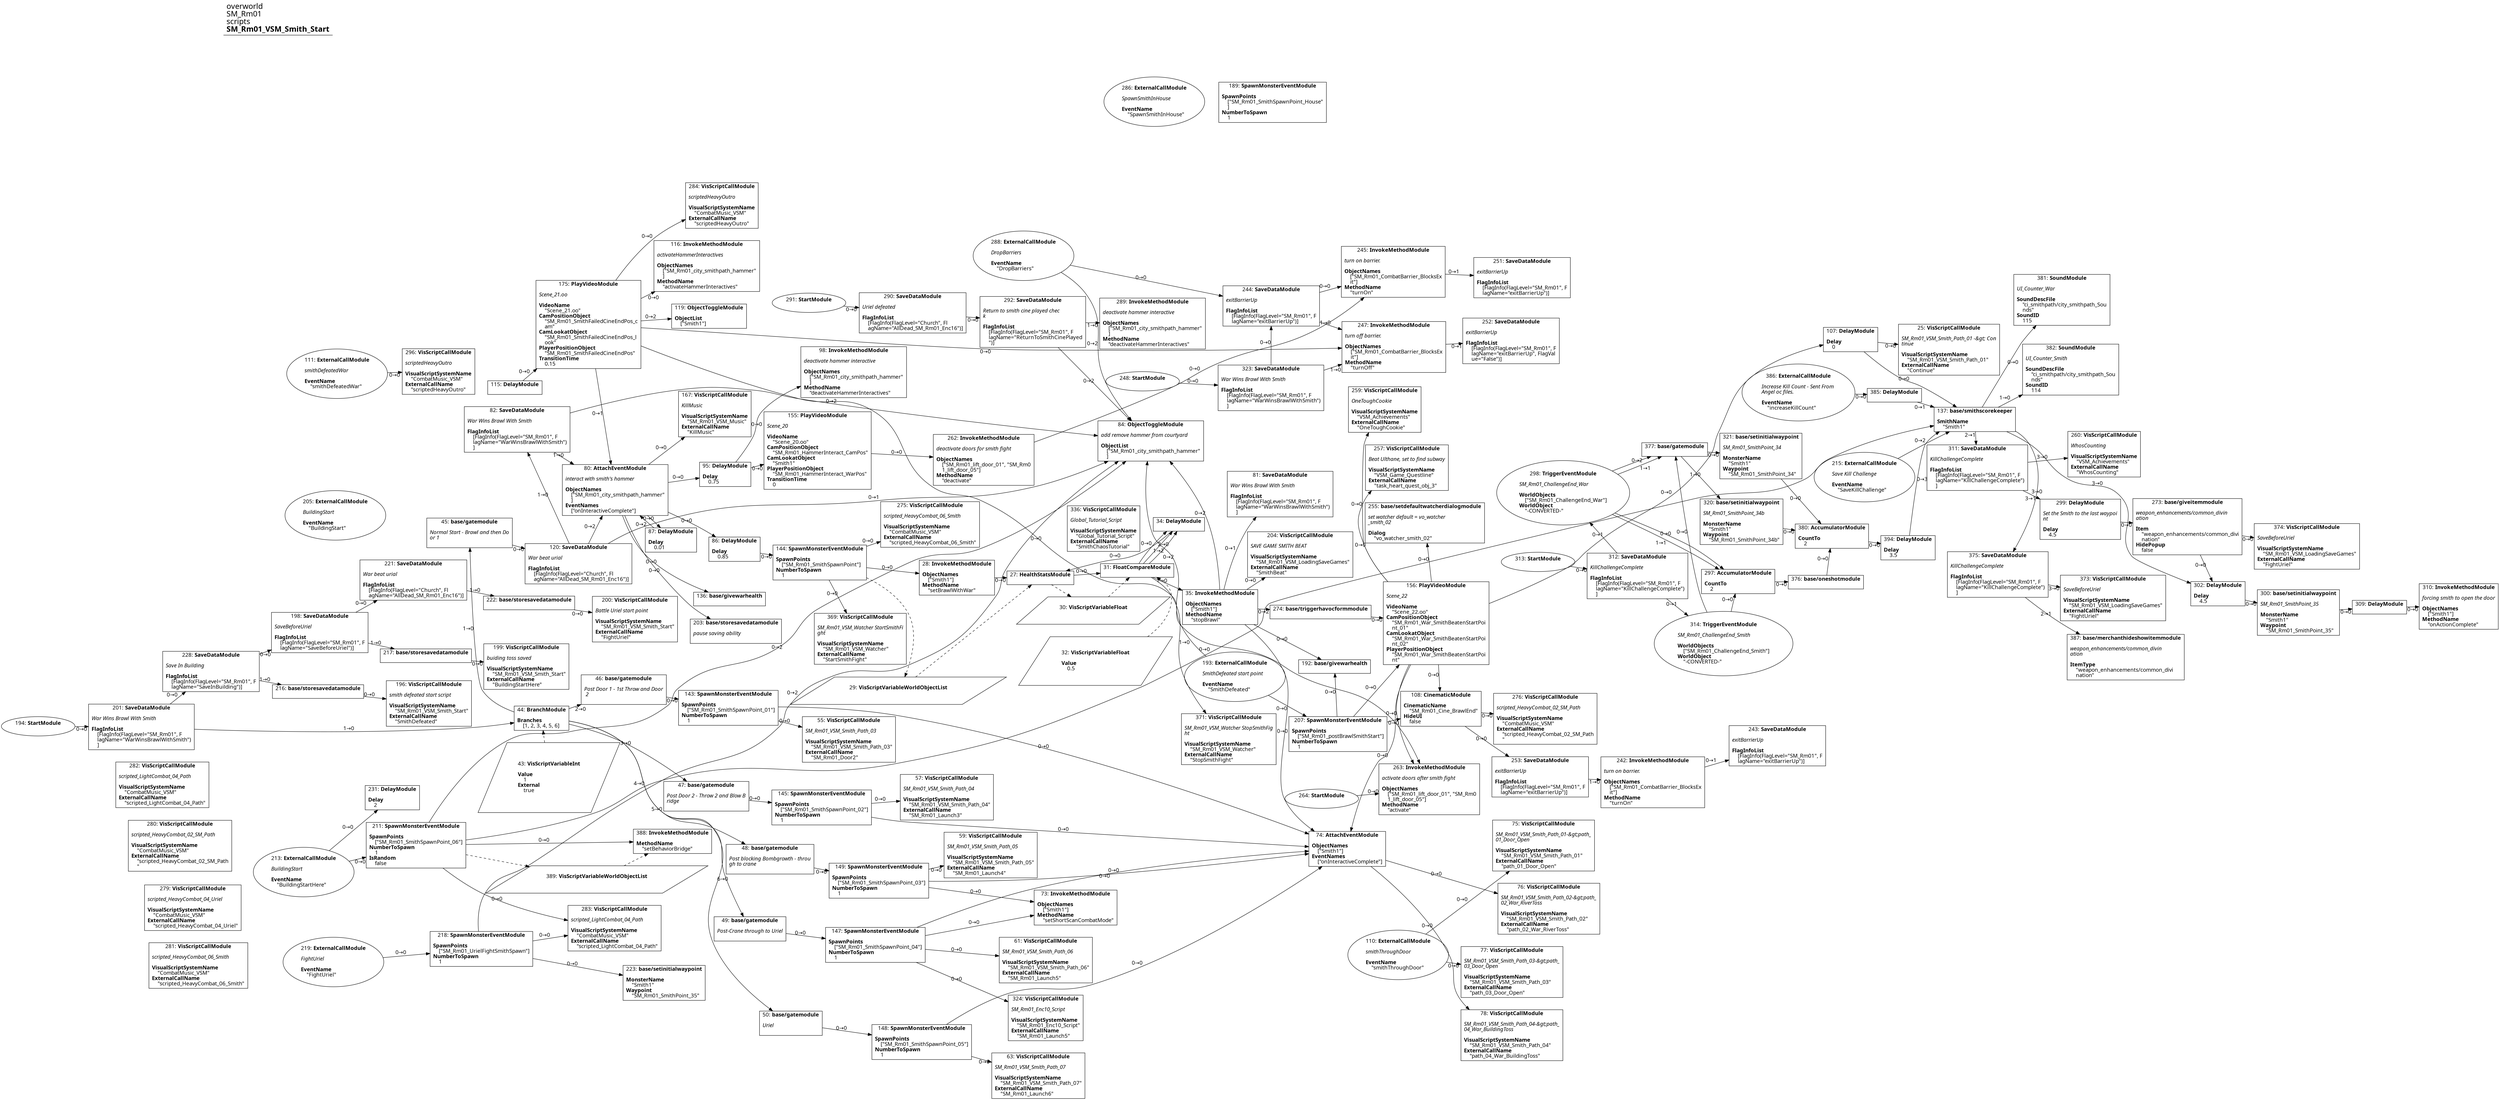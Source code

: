 digraph {
    layout = fdp;
    overlap = prism;
    sep = "+16";
    splines = spline;

    node [ shape = box ];

    graph [ fontname = "Segoe UI" ];
    node [ fontname = "Segoe UI" ];
    edge [ fontname = "Segoe UI" ];

    25 [ label = <25: <b>VisScriptCallModule</b><br/><br/><i>SM_Rm01_VSM_Smith_Path_01 -&amp;gt; Con<br align="left"/>tinue<br align="left"/></i><br align="left"/><b>VisualScriptSystemName</b><br align="left"/>    &quot;SM_Rm01_VSM_Smith_Path_01&quot;<br align="left"/><b>ExternalCallName</b><br align="left"/>    &quot;Continue&quot;<br align="left"/>> ];
    25 [ pos = "5.1920004,1.3290001!" ];

    27 [ label = <27: <b>HealthStatsModule</b><br/><br/>> ];
    27 [ pos = "0.87600005,0.634!" ];
    27 -> 31 [ label = "0→0" ];
    29 -> 27 [ style = dashed ];
    27 -> 30 [ style = dashed ];

    28 [ label = <28: <b>InvokeMethodModule</b><br/><br/><b>ObjectNames</b><br align="left"/>    [&quot;Smith1&quot;]<br align="left"/><b>MethodName</b><br align="left"/>    &quot;setBrawlWithWar&quot;<br align="left"/>> ];
    28 [ pos = "0.38900003,0.64400005!" ];
    28 -> 27 [ label = "0→0" ];

    29 [ label = <29: <b>VisScriptVariableWorldObjectList</b><br/><br/>> ];
    29 [ shape = parallelogram ]
    29 [ pos = "0.384,0.40300003!" ];

    30 [ label = <30: <b>VisScriptVariableFloat</b><br/><br/>> ];
    30 [ shape = parallelogram ]
    30 [ pos = "1.067,0.56!" ];

    31 [ label = <31: <b>FloatCompareModule</b><br/><br/>> ];
    31 [ pos = "1.225,0.634!" ];
    31 -> 34 [ label = "0→0" ];
    31 -> 34 [ label = "1→2" ];
    31 -> 35 [ label = "1→0" ];
    31 -> 34 [ label = "2→0" ];
    31 -> 371 [ label = "1→0" ];
    30 -> 31 [ style = dashed ];
    32 -> 31 [ style = dashed ];

    32 [ label = <32: <b>VisScriptVariableFloat</b><br/><br/><b>Value</b><br align="left"/>    0.5<br align="left"/>> ];
    32 [ shape = parallelogram ]
    32 [ pos = "1.067,0.49!" ];

    34 [ label = <34: <b>DelayModule</b><br/><br/>> ];
    34 [ pos = "1.5400001,0.776!" ];
    34 -> 27 [ label = "0→0" ];

    35 [ label = <35: <b>InvokeMethodModule</b><br/><br/><b>ObjectNames</b><br align="left"/>    [&quot;Smith1&quot;]<br align="left"/><b>MethodName</b><br align="left"/>    &quot;stopBrawl&quot;<br align="left"/>> ];
    35 [ pos = "1.539,0.59800005!" ];
    35 -> 81 [ label = "0→1" ];
    35 -> 84 [ label = "0→2" ];
    35 -> 74 [ label = "0→0" ];
    35 -> 204 [ label = "0→0" ];
    35 -> 192 [ label = "0→0" ];
    35 -> 274 [ label = "0→2" ];

    43 [ label = <43: <b>VisScriptVariableInt</b><br/><br/><b>Value</b><br align="left"/>    1<br align="left"/><b>External</b><br align="left"/>    true<br align="left"/>> ];
    43 [ shape = parallelogram ]
    43 [ pos = "-1.5860001,-0.53900003!" ];

    44 [ label = <44: <b>BranchModule</b><br/><br/><b>Branches</b><br align="left"/>    [1, 2, 3, 4, 5, 6]<br align="left"/>> ];
    44 [ pos = "-1.447,-0.354!" ];
    44 -> 45 [ label = "1→0" ];
    44 -> 46 [ label = "2→0" ];
    44 -> 47 [ label = "3→0" ];
    44 -> 48 [ label = "4→0" ];
    44 -> 49 [ label = "5→0" ];
    44 -> 50 [ label = "6→0" ];
    43 -> 44 [ style = dashed ];

    45 [ label = <45: <b>base/gatemodule</b><br/><br/><i>Normal Start - Brawl and then Do<br align="left"/>or 1<br align="left"/></i><br align="left"/>> ];
    45 [ pos = "-1.3210001,0.532!" ];
    45 -> 120 [ label = "0→0" ];

    46 [ label = <46: <b>base/gatemodule</b><br/><br/><i>Post Door 1 - 1st Throw and Door<br align="left"/> 2<br align="left"/></i><br align="left"/>> ];
    46 [ pos = "-1.2030001,-0.317!" ];
    46 -> 143 [ label = "0→0" ];

    47 [ label = <47: <b>base/gatemodule</b><br/><br/><i>Post Door 2 - Throw 2 and Blow B<br align="left"/>ridge<br align="left"/></i><br align="left"/>> ];
    47 [ pos = "-1.217,-0.595!" ];
    47 -> 145 [ label = "0→0" ];

    48 [ label = <48: <b>base/gatemodule</b><br/><br/><i>Post blocking Bombgrowth - throu<br align="left"/>gh to crane<br align="left"/></i><br align="left"/>> ];
    48 [ pos = "-1.2040001,-0.88100004!" ];
    48 -> 149 [ label = "0→0" ];

    49 [ label = <49: <b>base/gatemodule</b><br/><br/><i>Post-Crane through to Uriel<br align="left"/></i><br align="left"/>> ];
    49 [ pos = "-1.202,-1.153!" ];
    49 -> 147 [ label = "0→0" ];

    50 [ label = <50: <b>base/gatemodule</b><br/><br/><i>Uriel<br align="left"/></i><br align="left"/>> ];
    50 [ pos = "-1.199,-1.4200001!" ];
    50 -> 148 [ label = "0→0" ];

    55 [ label = <55: <b>VisScriptCallModule</b><br/><br/><i>SM_Rm01_VSM_Smith_Path_03<br align="left"/></i><br align="left"/><b>VisualScriptSystemName</b><br align="left"/>    &quot;SM_Rm01_VSM_Smith_Path_03&quot;<br align="left"/><b>ExternalCallName</b><br align="left"/>    &quot;SM_Rm01_Door2&quot;<br align="left"/>> ];
    55 [ pos = "-0.757,-0.289!" ];

    57 [ label = <57: <b>VisScriptCallModule</b><br/><br/><i>SM_Rm01_VSM_Smith_Path_04<br align="left"/></i><br align="left"/><b>VisualScriptSystemName</b><br align="left"/>    &quot;SM_Rm01_VSM_Smith_Path_04&quot;<br align="left"/><b>ExternalCallName</b><br align="left"/>    &quot;SM_Rm01_Launch3&quot;<br align="left"/>> ];
    57 [ pos = "-0.76500005,-0.564!" ];

    59 [ label = <59: <b>VisScriptCallModule</b><br/><br/><i>SM_Rm01_VSM_Smith_Path_05<br align="left"/></i><br align="left"/><b>VisualScriptSystemName</b><br align="left"/>    &quot;SM_Rm01_VSM_Smith_Path_05&quot;<br align="left"/><b>ExternalCallName</b><br align="left"/>    &quot;SM_Rm01_Launch4&quot;<br align="left"/>> ];
    59 [ pos = "-0.69500005,-0.81100005!" ];

    61 [ label = <61: <b>VisScriptCallModule</b><br/><br/><i>SM_Rm01_VSM_Smith_Path_06<br align="left"/></i><br align="left"/><b>VisualScriptSystemName</b><br align="left"/>    &quot;SM_Rm01_VSM_Smith_Path_06&quot;<br align="left"/><b>ExternalCallName</b><br align="left"/>    &quot;SM_Rm01_Launch5&quot;<br align="left"/>> ];
    61 [ pos = "-0.72400004,-1.1700001!" ];

    63 [ label = <63: <b>VisScriptCallModule</b><br/><br/><i>SM_Rm01_VSM_Smith_Path_07<br align="left"/></i><br align="left"/><b>VisualScriptSystemName</b><br align="left"/>    &quot;SM_Rm01_VSM_Smith_Path_07&quot;<br align="left"/><b>ExternalCallName</b><br align="left"/>    &quot;SM_Rm01_Launch6&quot;<br align="left"/>> ];
    63 [ pos = "-0.73800004,-1.462!" ];

    73 [ label = <73: <b>InvokeMethodModule</b><br/><br/><b>ObjectNames</b><br align="left"/>    [&quot;Smith1&quot;]<br align="left"/><b>MethodName</b><br align="left"/>    &quot;setShortScanCombatMode&quot;<br align="left"/>> ];
    73 [ pos = "-0.62700003,-0.93900007!" ];

    74 [ label = <74: <b>AttachEventModule</b><br/><br/><b>ObjectNames</b><br align="left"/>    [&quot;Smith1&quot;]<br align="left"/><b>EventNames</b><br align="left"/>    [&quot;onInteractiveComplete&quot;]<br align="left"/>> ];
    74 [ pos = "2.604,-0.36800003!" ];
    74 -> 76 [ label = "0→0" ];
    74 -> 78 [ label = "0→0" ];

    75 [ label = <75: <b>VisScriptCallModule</b><br/><br/><i>SM_Rm01_VSM_Smith_Path_01-&amp;gt;path_<br align="left"/>01_Door_Open<br align="left"/></i><br align="left"/><b>VisualScriptSystemName</b><br align="left"/>    &quot;SM_Rm01_VSM_Smith_Path_01&quot;<br align="left"/><b>ExternalCallName</b><br align="left"/>    &quot;path_01_Door_Open&quot;<br align="left"/>> ];
    75 [ pos = "2.992,-0.367!" ];

    76 [ label = <76: <b>VisScriptCallModule</b><br/><br/><i>SM_Rm01_VSM_Smith_Path_02-&amp;gt;path_<br align="left"/>02_War_RiverToss<br align="left"/></i><br align="left"/><b>VisualScriptSystemName</b><br align="left"/>    &quot;SM_Rm01_VSM_Smith_Path_02&quot;<br align="left"/><b>ExternalCallName</b><br align="left"/>    &quot;path_02_War_RiverToss&quot;<br align="left"/>> ];
    76 [ pos = "2.9970002,-0.45600003!" ];

    77 [ label = <77: <b>VisScriptCallModule</b><br/><br/><i>SM_Rm01_VSM_Smith_Path_03-&amp;gt;path_<br align="left"/>03_Door_Open<br align="left"/></i><br align="left"/><b>VisualScriptSystemName</b><br align="left"/>    &quot;SM_Rm01_VSM_Smith_Path_03&quot;<br align="left"/><b>ExternalCallName</b><br align="left"/>    &quot;path_03_Door_Open&quot;<br align="left"/>> ];
    77 [ pos = "2.9980001,-0.531!" ];

    78 [ label = <78: <b>VisScriptCallModule</b><br/><br/><i>SM_Rm01_VSM_Smith_Path_04-&amp;gt;path_<br align="left"/>04_War_BuildingToss<br align="left"/></i><br align="left"/><b>VisualScriptSystemName</b><br align="left"/>    &quot;SM_Rm01_VSM_Smith_Path_04&quot;<br align="left"/><b>ExternalCallName</b><br align="left"/>    &quot;path_04_War_BuildingToss&quot;<br align="left"/>> ];
    78 [ pos = "2.9950001,-0.609!" ];

    80 [ label = <80: <b>AttachEventModule</b><br/><br/><i>interact with smith's hammer<br align="left"/></i><br align="left"/><b>ObjectNames</b><br align="left"/>    [&quot;SM_Rm01_city_smithpath_hammer&quot;<br align="left"/>    ]<br align="left"/><b>EventNames</b><br align="left"/>    [&quot;onInteractiveComplete&quot;]<br align="left"/>> ];
    80 [ pos = "-0.595,0.896!" ];
    80 -> 86 [ label = "0→0" ];
    80 -> 87 [ label = "0→0" ];
    80 -> 95 [ label = "0→0" ];
    80 -> 136 [ label = "0→0" ];
    80 -> 167 [ label = "0→0" ];
    80 -> 203 [ label = "0→0" ];

    81 [ label = <81: <b>SaveDataModule</b><br/><br/><i>War Wins Brawl With Smith<br align="left"/></i><br align="left"/><b>FlagInfoList</b><br align="left"/>    [FlagInfo(FlagLevel=&quot;SM_Rm01&quot;, F<br align="left"/>    lagName=&quot;WarWinsBrawlWithSmith&quot;)<br align="left"/>    ]<br align="left"/>> ];
    81 [ pos = "1.9300001,0.87700003!" ];

    82 [ label = <82: <b>SaveDataModule</b><br/><br/><i>War Wins Brawl With Smith<br align="left"/></i><br align="left"/><b>FlagInfoList</b><br align="left"/>    [FlagInfo(FlagLevel=&quot;SM_Rm01&quot;, F<br align="left"/>    lagName=&quot;WarWinsBrawlWithSmith&quot;)<br align="left"/>    ]<br align="left"/>> ];
    82 [ pos = "-0.84400004,1.0400001!" ];
    82 -> 80 [ label = "1→0" ];
    82 -> 84 [ label = "0→2" ];

    84 [ label = <84: <b>ObjectToggleModule</b><br/><br/><i>add remove hammer from courtyard<br align="left"/></i><br align="left"/><b>ObjectList</b><br align="left"/>    [&quot;SM_Rm01_city_smithpath_hammer&quot;<br align="left"/>    ]<br align="left"/>> ];
    84 [ pos = "1.71,1.0860001!" ];

    86 [ label = <86: <b>DelayModule</b><br/><br/><b>Delay</b><br align="left"/>    0.85<br align="left"/>> ];
    86 [ pos = "-0.32700002,0.72400004!" ];
    86 -> 144 [ label = "0→0" ];

    87 [ label = <87: <b>DelayModule</b><br/><br/><b>Delay</b><br align="left"/>    0.01<br align="left"/>> ];
    87 [ pos = "-0.53400004,0.74!" ];
    87 -> 80 [ label = "0→2" ];

    95 [ label = <95: <b>DelayModule</b><br/><br/><b>Delay</b><br align="left"/>    0.75<br align="left"/>> ];
    95 [ pos = "-0.32500002,0.896!" ];
    95 -> 98 [ label = "0→0" ];
    95 -> 155 [ label = "0→0" ];

    98 [ label = <98: <b>InvokeMethodModule</b><br/><br/><i>deactivate hammer interactive<br align="left"/></i><br align="left"/><b>ObjectNames</b><br align="left"/>    [&quot;SM_Rm01_city_smithpath_hammer&quot;<br align="left"/>    ]<br align="left"/><b>MethodName</b><br align="left"/>    &quot;deactivateHammerInteractives&quot;<br align="left"/>> ];
    98 [ pos = "-0.093,1.07!" ];

    107 [ label = <107: <b>DelayModule</b><br/><br/><b>Delay</b><br align="left"/>    0<br align="left"/>> ];
    107 [ pos = "5.026,1.3290001!" ];
    107 -> 25 [ label = "0→0" ];
    107 -> 137 [ label = "0→0" ];

    108 [ label = <108: <b>CinematicModule</b><br/><br/><b>CinematicName</b><br align="left"/>    &quot;SM_Rm01_Cine_BrawlEnd&quot;<br align="left"/><b>HideUI</b><br align="left"/>    false<br align="left"/>> ];
    108 [ pos = "2.607,0.23700002!" ];
    108 -> 253 [ label = "0→0" ];
    108 -> 276 [ label = "0→0" ];

    110 [ label = <110: <b>ExternalCallModule</b><br/><br/><i>smithThroughDoor<br align="left"/></i><br align="left"/><b>EventName</b><br align="left"/>    &quot;smithThroughDoor&quot;<br align="left"/>> ];
    110 [ shape = oval ]
    110 [ pos = "2.601,-0.59900004!" ];
    110 -> 75 [ label = "0→0" ];
    110 -> 77 [ label = "0→0" ];

    111 [ label = <111: <b>ExternalCallModule</b><br/><br/><i>smithDefeatedWar<br align="left"/></i><br align="left"/><b>EventName</b><br align="left"/>    &quot;smithDefeatedWar&quot;<br align="left"/>> ];
    111 [ shape = oval ]
    111 [ pos = "-1.429,1.2880001!" ];
    111 -> 296 [ label = "0→0" ];

    115 [ label = <115: <b>DelayModule</b><br/><br/>> ];
    115 [ pos = "-1.0960001,1.674!" ];
    115 -> 175 [ label = "0→0" ];

    116 [ label = <116: <b>InvokeMethodModule</b><br/><br/><i>activateHammerInteractives<br align="left"/></i><br align="left"/><b>ObjectNames</b><br align="left"/>    [&quot;SM_Rm01_city_smithpath_hammer&quot;<br align="left"/>    ]<br align="left"/><b>MethodName</b><br align="left"/>    &quot;activateHammerInteractives&quot;<br align="left"/>> ];
    116 [ pos = "-0.48600003,1.8620001!" ];

    119 [ label = <119: <b>ObjectToggleModule</b><br/><br/><b>ObjectList</b><br align="left"/>    [&quot;Smith1&quot;]<br align="left"/>> ];
    119 [ pos = "-0.48800004,1.7220001!" ];

    120 [ label = <120: <b>SaveDataModule</b><br/><br/><i>War beat urial<br align="left"/></i><br align="left"/><b>FlagInfoList</b><br align="left"/>    [FlagInfo(FlagLevel=&quot;Church&quot;, Fl<br align="left"/>    agName=&quot;AllDead_SM_Rm01_Enc16&quot;)]<br align="left"/>> ];
    120 [ pos = "-1.082,0.532!" ];
    120 -> 82 [ label = "1→0" ];
    120 -> 80 [ label = "0→2" ];
    120 -> 84 [ label = "0→1" ];

    136 [ label = <136: <b>base/givewarhealth</b><br/><br/>> ];
    136 [ pos = "-0.32700002,0.54800004!" ];

    137 [ label = <137: <b>base/smithscorekeeper</b><br/><br/><b>SmithName</b><br align="left"/>    &quot;Smith1&quot;<br align="left"/>> ];
    137 [ pos = "5.374,1.1240001!" ];
    137 -> 375 [ label = "3→1" ];
    137 -> 302 [ label = "3→0" ];
    137 -> 311 [ label = "2→1" ];
    137 -> 381 [ label = "0→0" ];
    137 -> 382 [ label = "1→0" ];

    143 [ label = <143: <b>SpawnMonsterEventModule</b><br/><br/><b>SpawnPoints</b><br align="left"/>    [&quot;SM_Rm01_SmithSpawnPoint_01&quot;]<br align="left"/><b>NumberToSpawn</b><br align="left"/>    1<br align="left"/>> ];
    143 [ pos = "-1.0430001,-0.316!" ];
    143 -> 55 [ label = "0→0" ];
    143 -> 74 [ label = "0→0" ];

    144 [ label = <144: <b>SpawnMonsterEventModule</b><br/><br/><b>SpawnPoints</b><br align="left"/>    [&quot;SM_Rm01_SmithSpawnPoint&quot;]<br align="left"/><b>NumberToSpawn</b><br align="left"/>    1<br align="left"/>> ];
    144 [ pos = "-0.109000005,0.64400005!" ];
    144 -> 275 [ label = "0→0" ];
    144 -> 28 [ label = "0→0" ];
    144 -> 369 [ label = "0→0" ];
    144 -> 29 [ style = dashed ];

    145 [ label = <145: <b>SpawnMonsterEventModule</b><br/><br/><b>SpawnPoints</b><br align="left"/>    [&quot;SM_Rm01_SmithSpawnPoint_02&quot;]<br align="left"/><b>NumberToSpawn</b><br align="left"/>    1<br align="left"/>> ];
    145 [ pos = "-1.0380001,-0.60200006!" ];
    145 -> 57 [ label = "0→0" ];
    145 -> 74 [ label = "0→0" ];

    147 [ label = <147: <b>SpawnMonsterEventModule</b><br/><br/><b>SpawnPoints</b><br align="left"/>    [&quot;SM_Rm01_SmithSpawnPoint_04&quot;]<br align="left"/><b>NumberToSpawn</b><br align="left"/>    1<br align="left"/>> ];
    147 [ pos = "-1.0370001,-1.153!" ];
    147 -> 73 [ label = "0→0" ];
    147 -> 61 [ label = "0→0" ];
    147 -> 74 [ label = "0→0" ];
    147 -> 324 [ label = "0→0" ];

    148 [ label = <148: <b>SpawnMonsterEventModule</b><br/><br/><b>SpawnPoints</b><br align="left"/>    [&quot;SM_Rm01_SmithSpawnPoint_05&quot;]<br align="left"/><b>NumberToSpawn</b><br align="left"/>    1<br align="left"/>> ];
    148 [ pos = "-1.0370001,-1.4200001!" ];
    148 -> 74 [ label = "0→0" ];
    148 -> 63 [ label = "0→0" ];

    149 [ label = <149: <b>SpawnMonsterEventModule</b><br/><br/><b>SpawnPoints</b><br align="left"/>    [&quot;SM_Rm01_SmithSpawnPoint_03&quot;]<br align="left"/><b>NumberToSpawn</b><br align="left"/>    1<br align="left"/>> ];
    149 [ pos = "-1.0380001,-0.882!" ];
    149 -> 59 [ label = "0→0" ];
    149 -> 73 [ label = "0→0" ];
    149 -> 74 [ label = "0→0" ];

    155 [ label = <155: <b>PlayVideoModule</b><br/><br/><i>Scene_20<br align="left"/></i><br align="left"/><b>VideoName</b><br align="left"/>    &quot;Scene_20.oo&quot;<br align="left"/><b>CamPositionObject</b><br align="left"/>    &quot;SM_Rm01_HammerInteract_CamPos&quot;<br align="left"/><b>CamLookatObject</b><br align="left"/>    &quot;Smith1&quot;<br align="left"/><b>PlayerPositionObject</b><br align="left"/>    &quot;SM_Rm01_HammerInteract_WarPos&quot;<br align="left"/><b>TransitionTime</b><br align="left"/>    0<br align="left"/>> ];
    155 [ pos = "-0.14500001,0.896!" ];
    155 -> 262 [ label = "0→0" ];

    156 [ label = <156: <b>PlayVideoModule</b><br/><br/><i>Scene_22<br align="left"/></i><br align="left"/><b>VideoName</b><br align="left"/>    &quot;Scene_22.oo&quot;<br align="left"/><b>CamPositionObject</b><br align="left"/>    &quot;SM_Rm01_War_SmithBeatenStartPoi<br align="left"/>    nt_01&quot;<br align="left"/><b>CamLookatObject</b><br align="left"/>    &quot;SM_Rm01_War_SmithBeatenStartPoi<br align="left"/>    nt_02&quot;<br align="left"/><b>PlayerPositionObject</b><br align="left"/>    &quot;SM_Rm01_War_SmithBeatenStartPoi<br align="left"/>    nt&quot;<br align="left"/>> ];
    156 [ pos = "2.345,0.56600004!" ];
    156 -> 107 [ label = "0→0" ];
    156 -> 74 [ label = "0→0" ];
    156 -> 108 [ label = "0→0" ];
    156 -> 255 [ label = "0→0" ];
    156 -> 257 [ label = "0→0" ];
    156 -> 259 [ label = "0→0" ];
    156 -> 263 [ label = "0→0" ];

    167 [ label = <167: <b>VisScriptCallModule</b><br/><br/><i>KillMusic<br align="left"/></i><br align="left"/><b>VisualScriptSystemName</b><br align="left"/>    &quot;SM_Rm01_VSM_Music&quot;<br align="left"/><b>ExternalCallName</b><br align="left"/>    &quot;KillMusic&quot;<br align="left"/>> ];
    167 [ pos = "-0.34,0.9710001!" ];

    175 [ label = <175: <b>PlayVideoModule</b><br/><br/><i>Scene_21.oo<br align="left"/></i><br align="left"/><b>VideoName</b><br align="left"/>    &quot;Scene_21.oo&quot;<br align="left"/><b>CamPositionObject</b><br align="left"/>    &quot;SM_Rm01_SmithFailedCineEndPos_c<br align="left"/>    am&quot;<br align="left"/><b>CamLookatObject</b><br align="left"/>    &quot;SM_Rm01_SmithFailedCineEndPos_l<br align="left"/>    ook&quot;<br align="left"/><b>PlayerPositionObject</b><br align="left"/>    &quot;SM_Rm01_SmithFailedCineEndPos&quot;<br align="left"/><b>TransitionTime</b><br align="left"/>    0.15<br align="left"/>> ];
    175 [ pos = "-0.74300003,1.6760001!" ];
    175 -> 119 [ label = "0→2" ];
    175 -> 116 [ label = "0→0" ];
    175 -> 247 [ label = "0→0" ];
    175 -> 263 [ label = "0→0" ];
    175 -> 284 [ label = "0→0" ];
    175 -> 80 [ label = "0→1" ];

    189 [ label = <189: <b>SpawnMonsterEventModule</b><br/><br/><b>SpawnPoints</b><br align="left"/>    [&quot;SM_Rm01_SmithSpawnPoint_House&quot;<br align="left"/>    ]<br align="left"/><b>NumberToSpawn</b><br align="left"/>    1<br align="left"/>> ];
    189 [ pos = "1.8610001,3.887!" ];

    192 [ label = <192: <b>base/givewarhealth</b><br/><br/>> ];
    192 [ pos = "2.0470002,0.45200002!" ];

    193 [ label = <193: <b>ExternalCallModule</b><br/><br/><i>SmithDefeated start point<br align="left"/></i><br align="left"/><b>EventName</b><br align="left"/>    &quot;SmithDefeated&quot;<br align="left"/>> ];
    193 [ shape = oval ]
    193 [ pos = "1.432,0.41300002!" ];
    193 -> 207 [ label = "0→0" ];
    193 -> 84 [ label = "0→2" ];

    194 [ label = <194: <b>StartModule</b><br/><br/>> ];
    194 [ shape = oval ]
    194 [ pos = "-2.858,-0.33100003!" ];
    194 -> 201 [ label = "0→0" ];

    196 [ label = <196: <b>VisScriptCallModule</b><br/><br/><i>smith defeated start script<br align="left"/></i><br align="left"/><b>VisualScriptSystemName</b><br align="left"/>    &quot;SM_Rm01_VSM_Smith_Start&quot;<br align="left"/><b>ExternalCallName</b><br align="left"/>    &quot;SmithDefeated&quot;<br align="left"/>> ];
    196 [ pos = "-1.9050001,-0.223!" ];

    198 [ label = <198: <b>SaveDataModule</b><br/><br/><i>SaveBeforeUriel<br align="left"/></i><br align="left"/><b>FlagInfoList</b><br align="left"/>    [FlagInfo(FlagLevel=&quot;SM_Rm01&quot;, F<br align="left"/>    lagName=&quot;SaveBeforeUriel&quot;)]<br align="left"/>> ];
    198 [ pos = "-2.1130002,-0.076000005!" ];
    198 -> 217 [ label = "1→0" ];
    198 -> 221 [ label = "0→0" ];

    199 [ label = <199: <b>VisScriptCallModule</b><br/><br/><i>buiding toss saved<br align="left"/></i><br align="left"/><b>VisualScriptSystemName</b><br align="left"/>    &quot;SM_Rm01_VSM_Smith_Start&quot;<br align="left"/><b>ExternalCallName</b><br align="left"/>    &quot;BuildingStartHere&quot;<br align="left"/>> ];
    199 [ pos = "-1.6750001,-0.09900001!" ];

    200 [ label = <200: <b>VisScriptCallModule</b><br/><br/><i>Battle Uriel start point<br align="left"/></i><br align="left"/><b>VisualScriptSystemName</b><br align="left"/>    &quot;SM_Rm01_VSM_Smith_Start&quot;<br align="left"/><b>ExternalCallName</b><br align="left"/>    &quot;FightUriel&quot;<br align="left"/>> ];
    200 [ pos = "-1.4670001,0.037!" ];

    201 [ label = <201: <b>SaveDataModule</b><br/><br/><i>War Wins Brawl With Smith<br align="left"/></i><br align="left"/><b>FlagInfoList</b><br align="left"/>    [FlagInfo(FlagLevel=&quot;SM_Rm01&quot;, F<br align="left"/>    lagName=&quot;WarWinsBrawlWithSmith&quot;)<br align="left"/>    ]<br align="left"/>> ];
    201 [ pos = "-2.6490002,-0.33100003!" ];
    201 -> 44 [ label = "1→0" ];
    201 -> 228 [ label = "0→0" ];

    203 [ label = <203: <b>base/storesavedatamodule</b><br/><br/><i>pause saving ability<br align="left"/></i><br align="left"/>> ];
    203 [ pos = "-0.32700002,0.448!" ];

    204 [ label = <204: <b>VisScriptCallModule</b><br/><br/><i>SAVE GAME SMITH BEAT<br align="left"/></i><br align="left"/><b>VisualScriptSystemName</b><br align="left"/>    &quot;SM_Rm01_VSM_LoadingSaveGames&quot;<br align="left"/><b>ExternalCallName</b><br align="left"/>    &quot;SmithBeat&quot;<br align="left"/>> ];
    204 [ pos = "1.9310001,0.70600003!" ];

    205 [ label = <205: <b>ExternalCallModule</b><br/><br/><i>BuildingStart<br align="left"/></i><br align="left"/><b>EventName</b><br align="left"/>    &quot;BuildingStart&quot;<br align="left"/>> ];
    205 [ shape = oval ]
    205 [ pos = "-2.213,0.39600003!" ];

    207 [ label = <207: <b>SpawnMonsterEventModule</b><br/><br/><b>SpawnPoints</b><br align="left"/>    [&quot;SM_Rm01_postBrawlSmithStart&quot;]<br align="left"/><b>NumberToSpawn</b><br align="left"/>    1<br align="left"/>> ];
    207 [ pos = "1.7550001,0.268!" ];
    207 -> 192 [ label = "0→0" ];
    207 -> 108 [ label = "0→0" ];
    207 -> 156 [ label = "0→0" ];

    211 [ label = <211: <b>SpawnMonsterEventModule</b><br/><br/><b>SpawnPoints</b><br align="left"/>    [&quot;SM_Rm01_SmithSpawnPoint_06&quot;]<br align="left"/><b>NumberToSpawn</b><br align="left"/>    1<br align="left"/><b>IsRandom</b><br align="left"/>    false<br align="left"/>> ];
    211 [ pos = "-2.19,-0.84900004!" ];
    211 -> 84 [ label = "0→2" ];
    211 -> 137 [ label = "0→0" ];
    211 -> 283 [ label = "0→0" ];
    211 -> 388 [ label = "0→0" ];
    211 -> 389 [ style = dashed ];

    213 [ label = <213: <b>ExternalCallModule</b><br/><br/><i>BuildingStart<br align="left"/></i><br align="left"/><b>EventName</b><br align="left"/>    &quot;BuildingStartHere&quot;<br align="left"/>> ];
    213 [ shape = oval ]
    213 [ pos = "-2.456,-0.84900004!" ];
    213 -> 211 [ label = "0→0" ];
    213 -> 231 [ label = "0→0" ];

    215 [ label = <215: <b>ExternalCallModule</b><br/><br/><i>Save Kill Challenge<br align="left"/></i><br align="left"/><b>EventName</b><br align="left"/>    &quot;SaveKillChallenge&quot;<br align="left"/>> ];
    215 [ shape = oval ]
    215 [ pos = "4.9740005,0.94500005!" ];
    215 -> 137 [ label = "0→2" ];

    216 [ label = <216: <b>base/storesavedatamodule</b><br/><br/>> ];
    216 [ pos = "-2.115,-0.223!" ];
    216 -> 196 [ label = "0→0" ];

    217 [ label = <217: <b>base/storesavedatamodule</b><br/><br/>> ];
    217 [ pos = "-1.8800001,-0.09900001!" ];
    217 -> 199 [ label = "0→0" ];

    218 [ label = <218: <b>SpawnMonsterEventModule</b><br/><br/><b>SpawnPoints</b><br align="left"/>    [&quot;SM_Rm01_UrielFightSmithSpawn&quot;]<br align="left"/><b>NumberToSpawn</b><br align="left"/>    1<br align="left"/>> ];
    218 [ pos = "-2.197,-1.1240001!" ];
    218 -> 223 [ label = "0→0" ];
    218 -> 84 [ label = "0→2" ];
    218 -> 283 [ label = "0→0" ];

    219 [ label = <219: <b>ExternalCallModule</b><br/><br/><i>FightUriel<br align="left"/></i><br align="left"/><b>EventName</b><br align="left"/>    &quot;FightUriel&quot;<br align="left"/>> ];
    219 [ shape = oval ]
    219 [ pos = "-2.4580002,-1.1240001!" ];
    219 -> 218 [ label = "0→0" ];

    221 [ label = <221: <b>SaveDataModule</b><br/><br/><i>War beat urial<br align="left"/></i><br align="left"/><b>FlagInfoList</b><br align="left"/>    [FlagInfo(FlagLevel=&quot;Church&quot;, Fl<br align="left"/>    agName=&quot;AllDead_SM_Rm01_Enc16&quot;)]<br align="left"/>> ];
    221 [ pos = "-1.8780001,0.060000002!" ];
    221 -> 222 [ label = "1→0" ];

    222 [ label = <222: <b>base/storesavedatamodule</b><br/><br/>> ];
    222 [ pos = "-1.6700001,0.037!" ];
    222 -> 200 [ label = "0→0" ];

    223 [ label = <223: <b>base/setinitialwaypoint</b><br/><br/><b>MonsterName</b><br align="left"/>    &quot;Smith1&quot;<br align="left"/><b>Waypoint</b><br align="left"/>    &quot;SM_Rm01_SmithPoint_35&quot;<br align="left"/>> ];
    223 [ pos = "-1.82,-1.1240001!" ];

    228 [ label = <228: <b>SaveDataModule</b><br/><br/><i>Save In Building<br align="left"/></i><br align="left"/><b>FlagInfoList</b><br align="left"/>    [FlagInfo(FlagLevel=&quot;SM_Rm01&quot;, F<br align="left"/>    lagName=&quot;SaveInBuilding&quot;)]<br align="left"/>> ];
    228 [ pos = "-2.378,-0.2!" ];
    228 -> 216 [ label = "1→0" ];
    228 -> 198 [ label = "0→0" ];

    231 [ label = <231: <b>DelayModule</b><br/><br/><b>Delay</b><br align="left"/>    2<br align="left"/>> ];
    231 [ pos = "-2.1820002,-0.63100004!" ];

    242 [ label = <242: <b>InvokeMethodModule</b><br/><br/><i>turn on barrier.<br align="left"/></i><br align="left"/><b>ObjectNames</b><br align="left"/>    [&quot;SM_Rm01_CombatBarrier_BlocksEx<br align="left"/>    it&quot;]<br align="left"/><b>MethodName</b><br align="left"/>    &quot;turnOn&quot;<br align="left"/>> ];
    242 [ pos = "3.0970001,0.115!" ];
    242 -> 243 [ label = "0→1" ];

    243 [ label = <243: <b>SaveDataModule</b><br/><br/><i>exitBarrierUp<br align="left"/></i><br align="left"/><b>FlagInfoList</b><br align="left"/>    [FlagInfo(FlagLevel=&quot;SM_Rm01&quot;, F<br align="left"/>    lagName=&quot;exitBarrierUp&quot;)]<br align="left"/>> ];
    243 [ pos = "3.3070002,0.13800001!" ];

    244 [ label = <244: <b>SaveDataModule</b><br/><br/><i>exitBarrierUp<br align="left"/></i><br align="left"/><b>FlagInfoList</b><br align="left"/>    [FlagInfo(FlagLevel=&quot;SM_Rm01&quot;, F<br align="left"/>    lagName=&quot;exitBarrierUp&quot;)]<br align="left"/>> ];
    244 [ pos = "2.092,1.5600001!" ];
    244 -> 245 [ label = "0→0" ];
    244 -> 247 [ label = "1→0" ];

    245 [ label = <245: <b>InvokeMethodModule</b><br/><br/><i>turn on barrier.<br align="left"/></i><br align="left"/><b>ObjectNames</b><br align="left"/>    [&quot;SM_Rm01_CombatBarrier_BlocksEx<br align="left"/>    it&quot;]<br align="left"/><b>MethodName</b><br align="left"/>    &quot;turnOn&quot;<br align="left"/>> ];
    245 [ pos = "2.4610002,1.5600001!" ];
    245 -> 251 [ label = "0→1" ];

    247 [ label = <247: <b>InvokeMethodModule</b><br/><br/><i>turn off barrier.<br align="left"/></i><br align="left"/><b>ObjectNames</b><br align="left"/>    [&quot;SM_Rm01_CombatBarrier_BlocksEx<br align="left"/>    it&quot;]<br align="left"/><b>MethodName</b><br align="left"/>    &quot;turnOff&quot;<br align="left"/>> ];
    247 [ pos = "2.4610002,1.409!" ];
    247 -> 252 [ label = "0→1" ];

    248 [ label = <248: <b>StartModule</b><br/><br/>> ];
    248 [ shape = oval ]
    248 [ pos = "1.641,1.2830001!" ];
    248 -> 323 [ label = "0→0" ];

    251 [ label = <251: <b>SaveDataModule</b><br/><br/><i>exitBarrierUp<br align="left"/></i><br align="left"/><b>FlagInfoList</b><br align="left"/>    [FlagInfo(FlagLevel=&quot;SM_Rm01&quot;, F<br align="left"/>    lagName=&quot;exitBarrierUp&quot;)]<br align="left"/>> ];
    251 [ pos = "2.6660001,1.5830001!" ];

    252 [ label = <252: <b>SaveDataModule</b><br/><br/><i>exitBarrierUp<br align="left"/></i><br align="left"/><b>FlagInfoList</b><br align="left"/>    [FlagInfo(FlagLevel=&quot;SM_Rm01&quot;, F<br align="left"/>    lagName=&quot;exitBarrierUp&quot;, FlagVal<br align="left"/>    ue=&quot;False&quot;)]<br align="left"/>> ];
    252 [ pos = "2.6660001,1.432!" ];

    253 [ label = <253: <b>SaveDataModule</b><br/><br/><i>exitBarrierUp<br align="left"/></i><br align="left"/><b>FlagInfoList</b><br align="left"/>    [FlagInfo(FlagLevel=&quot;SM_Rm01&quot;, F<br align="left"/>    lagName=&quot;exitBarrierUp&quot;)]<br align="left"/>> ];
    253 [ pos = "2.878,0.13800001!" ];
    253 -> 242 [ label = "1→0" ];

    255 [ label = <255: <b>base/setdefaultwatcherdialogmodule</b><br/><br/><i>set watcher default = vo_watcher<br align="left"/>_smith_02<br align="left"/></i><br align="left"/><b>Dialog</b><br align="left"/>    &quot;vo_watcher_smith_02&quot;<br align="left"/>> ];
    255 [ pos = "2.673,0.81200004!" ];

    257 [ label = <257: <b>VisScriptCallModule</b><br/><br/><i>Beat Ulthane, set to find subway<br align="left"/></i><br align="left"/><b>VisualScriptSystemName</b><br align="left"/>    &quot;VSM_Game_Questline&quot;<br align="left"/><b>ExternalCallName</b><br align="left"/>    &quot;task_heart_quest_obj_3&quot;<br align="left"/>> ];
    257 [ pos = "2.673,0.89800006!" ];

    259 [ label = <259: <b>VisScriptCallModule</b><br/><br/><i>OneToughCookie<br align="left"/></i><br align="left"/><b>VisualScriptSystemName</b><br align="left"/>    &quot;VSM_Achievements&quot;<br align="left"/><b>ExternalCallName</b><br align="left"/>    &quot;OneToughCookie&quot;<br align="left"/>> ];
    259 [ pos = "2.6710002,0.99200004!" ];

    260 [ label = <260: <b>VisScriptCallModule</b><br/><br/><i>WhosCounting<br align="left"/></i><br align="left"/><b>VisualScriptSystemName</b><br align="left"/>    &quot;VSM_Achievements&quot;<br align="left"/><b>ExternalCallName</b><br align="left"/>    &quot;WhosCounting&quot;<br align="left"/>> ];
    260 [ pos = "5.966,1.149!" ];

    262 [ label = <262: <b>InvokeMethodModule</b><br/><br/><i>deactivate doors for smith fight<br align="left"/></i><br align="left"/><b>ObjectNames</b><br align="left"/>    [&quot;SM_Rm01_lift_door_01&quot;, &quot;SM_Rm0<br align="left"/>    1_lift_door_05&quot;]<br align="left"/><b>MethodName</b><br align="left"/>    &quot;deactivate&quot;<br align="left"/>> ];
    262 [ pos = "0.015000001,0.896!" ];
    262 -> 245 [ label = "0→0" ];

    263 [ label = <263: <b>InvokeMethodModule</b><br/><br/><i>activate doors after smith fight<br align="left"/></i><br align="left"/><b>ObjectNames</b><br align="left"/>    [&quot;SM_Rm01_lift_door_01&quot;, &quot;SM_Rm0<br align="left"/>    1_lift_door_05&quot;]<br align="left"/><b>MethodName</b><br align="left"/>    &quot;activate&quot;<br align="left"/>> ];
    263 [ pos = "2.6060002,0.11000001!" ];

    264 [ label = <264: <b>StartModule</b><br/><br/>> ];
    264 [ shape = oval ]
    264 [ pos = "2.3600001,0.11000001!" ];
    264 -> 263 [ label = "0→0" ];

    273 [ label = <273: <b>base/giveitemmodule</b><br/><br/><i>weapon_enhancements/common_divin<br align="left"/>ation<br align="left"/></i><br align="left"/><b>Item</b><br align="left"/>    &quot;weapon_enhancements/common_divi<br align="left"/>    nation&quot;<br align="left"/><b>HidePopup</b><br align="left"/>    false<br align="left"/>> ];
    273 [ pos = "6.123,1.0550001!" ];
    273 -> 302 [ label = "0→0" ];
    273 -> 374 [ label = "0→0" ];

    274 [ label = <274: <b>base/triggerhavocformmodule</b><br/><br/>> ];
    274 [ pos = "1.9290001,0.63100004!" ];
    274 -> 156 [ label = "0→0" ];

    275 [ label = <275: <b>VisScriptCallModule</b><br/><br/><i>scripted_HeavyCombat_06_Smith<br align="left"/></i><br align="left"/><b>VisualScriptSystemName</b><br align="left"/>    &quot;CombatMusic_VSM&quot;<br align="left"/><b>ExternalCallName</b><br align="left"/>    &quot;scripted_HeavyCombat_06_Smith&quot;<br align="left"/>> ];
    275 [ pos = "0.298,0.71300006!" ];

    276 [ label = <276: <b>VisScriptCallModule</b><br/><br/><i>scripted_HeavyCombat_02_SM_Path<br align="left"/></i><br align="left"/><b>VisualScriptSystemName</b><br align="left"/>    &quot;CombatMusic_VSM&quot;<br align="left"/><b>ExternalCallName</b><br align="left"/>    &quot;scripted_HeavyCombat_02_SM_Path<br align="left"/>    &quot;<br align="left"/>> ];
    276 [ pos = "2.877,0.23700002!" ];

    279 [ label = <279: <b>VisScriptCallModule</b><br/><br/><i>scripted_HeavyCombat_04_Uriel<br align="left"/></i><br align="left"/><b>VisualScriptSystemName</b><br align="left"/>    &quot;CombatMusic_VSM&quot;<br align="left"/><b>ExternalCallName</b><br align="left"/>    &quot;scripted_HeavyCombat_04_Uriel&quot;<br align="left"/>> ];
    279 [ pos = "-2.7350001,-0.915!" ];

    280 [ label = <280: <b>VisScriptCallModule</b><br/><br/><i>scripted_HeavyCombat_02_SM_Path<br align="left"/></i><br align="left"/><b>VisualScriptSystemName</b><br align="left"/>    &quot;CombatMusic_VSM&quot;<br align="left"/><b>ExternalCallName</b><br align="left"/>    &quot;scripted_HeavyCombat_02_SM_Path<br align="left"/>    &quot;<br align="left"/>> ];
    280 [ pos = "-2.736,-0.83500004!" ];

    281 [ label = <281: <b>VisScriptCallModule</b><br/><br/><i>scripted_HeavyCombat_06_Smith<br align="left"/></i><br align="left"/><b>VisualScriptSystemName</b><br align="left"/>    &quot;CombatMusic_VSM&quot;<br align="left"/><b>ExternalCallName</b><br align="left"/>    &quot;scripted_HeavyCombat_06_Smith&quot;<br align="left"/>> ];
    281 [ pos = "-2.7350001,-0.99600005!" ];

    282 [ label = <282: <b>VisScriptCallModule</b><br/><br/><i>scripted_LightCombat_04_Path<br align="left"/></i><br align="left"/><b>VisualScriptSystemName</b><br align="left"/>    &quot;CombatMusic_VSM&quot;<br align="left"/><b>ExternalCallName</b><br align="left"/>    &quot;scripted_LightCombat_04_Path&quot;<br align="left"/>> ];
    282 [ pos = "-2.736,-0.749!" ];

    283 [ label = <283: <b>VisScriptCallModule</b><br/><br/><i>scripted_LightCombat_04_Path<br align="left"/></i><br align="left"/><b>VisualScriptSystemName</b><br align="left"/>    &quot;CombatMusic_VSM&quot;<br align="left"/><b>ExternalCallName</b><br align="left"/>    &quot;scripted_LightCombat_04_Path&quot;<br align="left"/>> ];
    283 [ pos = "-1.871,-1.0450001!" ];

    284 [ label = <284: <b>VisScriptCallModule</b><br/><br/><i>scriptedHeavyOutro<br align="left"/></i><br align="left"/><b>VisualScriptSystemName</b><br align="left"/>    &quot;CombatMusic_VSM&quot;<br align="left"/><b>ExternalCallName</b><br align="left"/>    &quot;scriptedHeavyOutro&quot;<br align="left"/>> ];
    284 [ pos = "-0.485,2.033!" ];

    286 [ label = <286: <b>ExternalCallModule</b><br/><br/><i>SpawnSmithInHouse<br align="left"/></i><br align="left"/><b>EventName</b><br align="left"/>    &quot;SpawnSmithInHouse&quot;<br align="left"/>> ];
    286 [ shape = oval ]
    286 [ pos = "1.631,3.887!" ];

    288 [ label = <288: <b>ExternalCallModule</b><br/><br/><i>DropBarriers<br align="left"/></i><br align="left"/><b>EventName</b><br align="left"/>    &quot;DropBarriers&quot;<br align="left"/>> ];
    288 [ shape = oval ]
    288 [ pos = "1.3790001,1.5600001!" ];
    288 -> 244 [ label = "0→0" ];
    288 -> 84 [ label = "0→2" ];

    289 [ label = <289: <b>InvokeMethodModule</b><br/><br/><i>deactivate hammer interactive<br align="left"/></i><br align="left"/><b>ObjectNames</b><br align="left"/>    [&quot;SM_Rm01_city_smithpath_hammer&quot;<br align="left"/>    ]<br align="left"/><b>MethodName</b><br align="left"/>    &quot;deactivateHammerInteractives&quot;<br align="left"/>> ];
    289 [ pos = "1.631,1.4440001!" ];

    290 [ label = <290: <b>SaveDataModule</b><br/><br/><i>Uriel defeated<br align="left"/></i><br align="left"/><b>FlagInfoList</b><br align="left"/>    [FlagInfo(FlagLevel=&quot;Church&quot;, Fl<br align="left"/>    agName=&quot;AllDead_SM_Rm01_Enc16&quot;)]<br align="left"/>> ];
    290 [ pos = "1.187,1.4670001!" ];
    290 -> 292 [ label = "0→0" ];

    291 [ label = <291: <b>StartModule</b><br/><br/>> ];
    291 [ shape = oval ]
    291 [ pos = "1.0020001,1.4670001!" ];
    291 -> 290 [ label = "0→0" ];

    292 [ label = <292: <b>SaveDataModule</b><br/><br/><i>Return to smith cine played chec<br align="left"/>k<br align="left"/></i><br align="left"/><b>FlagInfoList</b><br align="left"/>    [FlagInfo(FlagLevel=&quot;SM_Rm01&quot;, F<br align="left"/>    lagName=&quot;ReturnToSmithCinePlayed<br align="left"/>    &quot;)]<br align="left"/>> ];
    292 [ pos = "1.3970001,1.4670001!" ];
    292 -> 289 [ label = "1→0" ];
    292 -> 84 [ label = "0→2" ];

    296 [ label = <296: <b>VisScriptCallModule</b><br/><br/><i>scriptedHeavyOutro<br align="left"/></i><br align="left"/><b>VisualScriptSystemName</b><br align="left"/>    &quot;CombatMusic_VSM&quot;<br align="left"/><b>ExternalCallName</b><br align="left"/>    &quot;scriptedHeavyOutro&quot;<br align="left"/>> ];
    296 [ pos = "-1.195,1.2880001!" ];

    297 [ label = <297: <b>AccumulatorModule</b><br/><br/><b>CountTo</b><br align="left"/>    2<br align="left"/>> ];
    297 [ pos = "4.2730002,0.66!" ];
    297 -> 376 [ label = "0→0" ];

    298 [ label = <298: <b>TriggerEventModule</b><br/><br/><i>SM_Rm01_ChallengeEnd_War<br align="left"/></i><br align="left"/><b>WorldObjects</b><br align="left"/>    [&quot;SM_Rm01_ChallengeEnd_War&quot;]<br align="left"/><b>WorldObject</b><br align="left"/>    &quot;-CONVERTED-&quot;<br align="left"/>> ];
    298 [ shape = oval ]
    298 [ pos = "3.8940003,0.855!" ];
    298 -> 297 [ label = "0→0" ];
    298 -> 297 [ label = "1→1" ];
    298 -> 377 [ label = "0→2" ];
    298 -> 377 [ label = "1→1" ];

    299 [ label = <299: <b>DelayModule</b><br/><br/><i>Set the Smith to the last waypoi<br align="left"/>nt<br align="left"/></i><br align="left"/><b>Delay</b><br align="left"/>    4.5<br align="left"/>> ];
    299 [ pos = "5.964,1.054!" ];
    299 -> 273 [ label = "0→0" ];

    300 [ label = <300: <b>base/setinitialwaypoint</b><br/><br/><i>SM_Rm01_SmithPoint_35<br align="left"/></i><br align="left"/><b>MonsterName</b><br align="left"/>    &quot;Smith1&quot;<br align="left"/><b>Waypoint</b><br align="left"/>    &quot;SM_Rm01_SmithPoint_35&quot;<br align="left"/>> ];
    300 [ pos = "6.5360003,0.86800003!" ];
    300 -> 309 [ label = "0→0" ];

    302 [ label = <302: <b>DelayModule</b><br/><br/><b>Delay</b><br align="left"/>    4.5<br align="left"/>> ];
    302 [ pos = "6.3500004,0.869!" ];
    302 -> 300 [ label = "0→0" ];

    309 [ label = <309: <b>DelayModule</b><br/><br/>> ];
    309 [ pos = "6.8170004,0.86800003!" ];
    309 -> 310 [ label = "0→0" ];

    310 [ label = <310: <b>InvokeMethodModule</b><br/><br/><i>forcing smith to open the door<br align="left"/></i><br align="left"/><b>ObjectNames</b><br align="left"/>    [&quot;Smith1&quot;]<br align="left"/><b>MethodName</b><br align="left"/>    &quot;onActionComplete&quot;<br align="left"/>> ];
    310 [ pos = "6.964,0.869!" ];

    311 [ label = <311: <b>SaveDataModule</b><br/><br/><i>KillChallengeComplete<br align="left"/></i><br align="left"/><b>FlagInfoList</b><br align="left"/>    [FlagInfo(FlagLevel=&quot;SM_Rm01&quot;, F<br align="left"/>    lagName=&quot;KillChallengeComplete&quot;)<br align="left"/>    ]<br align="left"/>> ];
    311 [ pos = "5.729,1.1010001!" ];
    311 -> 299 [ label = "3→0" ];
    311 -> 260 [ label = "3→0" ];

    312 [ label = <312: <b>SaveDataModule</b><br/><br/><i>KillChallengeComplete<br align="left"/></i><br align="left"/><b>FlagInfoList</b><br align="left"/>    [FlagInfo(FlagLevel=&quot;SM_Rm01&quot;, F<br align="left"/>    lagName=&quot;KillChallengeComplete&quot;)<br align="left"/>    ]<br align="left"/>> ];
    312 [ pos = "3.6210003,0.632!" ];
    312 -> 298 [ label = "0→1" ];
    312 -> 314 [ label = "0→1" ];

    313 [ label = <313: <b>StartModule</b><br/><br/>> ];
    313 [ shape = oval ]
    313 [ pos = "3.426,0.632!" ];
    313 -> 312 [ label = "0→0" ];

    314 [ label = <314: <b>TriggerEventModule</b><br/><br/><i>SM_Rm01_ChallengeEnd_Smith<br align="left"/></i><br align="left"/><b>WorldObjects</b><br align="left"/>    [&quot;SM_Rm01_ChallengeEnd_Smith&quot;]<br align="left"/><b>WorldObject</b><br align="left"/>    &quot;-CONVERTED-&quot;<br align="left"/>> ];
    314 [ shape = oval ]
    314 [ pos = "3.9060001,0.56700003!" ];
    314 -> 297 [ label = "0→0" ];
    314 -> 377 [ label = "0→0" ];

    320 [ label = <320: <b>base/setinitialwaypoint</b><br/><br/><i>SM_Rm01_SmithPoint_34b<br align="left"/></i><br align="left"/><b>MonsterName</b><br align="left"/>    &quot;Smith1&quot;<br align="left"/><b>Waypoint</b><br align="left"/>    &quot;SM_Rm01_SmithPoint_34b&quot;<br align="left"/>> ];
    320 [ pos = "4.4170003,0.79300004!" ];
    320 -> 380 [ label = "0→0" ];

    321 [ label = <321: <b>base/setinitialwaypoint</b><br/><br/><i>SM_Rm01_SmithPoint_34<br align="left"/></i><br align="left"/><b>MonsterName</b><br align="left"/>    &quot;Smith1&quot;<br align="left"/><b>Waypoint</b><br align="left"/>    &quot;SM_Rm01_SmithPoint_34&quot;<br align="left"/>> ];
    321 [ pos = "4.4150004,0.90200007!" ];
    321 -> 380 [ label = "0→0" ];

    323 [ label = <323: <b>SaveDataModule</b><br/><br/><i>War Wins Brawl With Smith<br align="left"/></i><br align="left"/><b>FlagInfoList</b><br align="left"/>    [FlagInfo(FlagLevel=&quot;SM_Rm01&quot;, F<br align="left"/>    lagName=&quot;WarWinsBrawlWithSmith&quot;)<br align="left"/>    ]<br align="left"/>> ];
    323 [ pos = "1.8280001,1.2830001!" ];
    323 -> 247 [ label = "1→0" ];
    323 -> 244 [ label = "0→0" ];

    324 [ label = <324: <b>VisScriptCallModule</b><br/><br/><i>SM_Rm01_Enc10_Script<br align="left"/></i><br align="left"/><b>VisualScriptSystemName</b><br align="left"/>    &quot;SM_Rm01_Enc10_Script&quot;<br align="left"/><b>ExternalCallName</b><br align="left"/>    &quot;SM_Rm01_Launch5&quot;<br align="left"/>> ];
    324 [ pos = "-0.72700006,-1.2520001!" ];

    336 [ label = <336: <b>VisScriptCallModule</b><br/><br/><i>Global_Tutorial_Script<br align="left"/></i><br align="left"/><b>VisualScriptSystemName</b><br align="left"/>    &quot;Global_Tutorial_Script&quot;<br align="left"/><b>ExternalCallName</b><br align="left"/>    &quot;SmithChaosTutorial&quot;<br align="left"/>> ];
    336 [ pos = "1.1420001,0.707!" ];

    369 [ label = <369: <b>VisScriptCallModule</b><br/><br/><i>SM_Rm01_VSM_Watcher StartSmithFi<br align="left"/>ght<br align="left"/></i><br align="left"/><b>VisualScriptSystemName</b><br align="left"/>    &quot;SM_Rm01_VSM_Watcher&quot;<br align="left"/><b>ExternalCallName</b><br align="left"/>    &quot;StartSmithFight&quot;<br align="left"/>> ];
    369 [ pos = "0.294,0.48900002!" ];

    371 [ label = <371: <b>VisScriptCallModule</b><br/><br/><i>SM_Rm01_VSM_Watcher StopSmithFig<br align="left"/>ht<br align="left"/></i><br align="left"/><b>VisualScriptSystemName</b><br align="left"/>    &quot;SM_Rm01_VSM_Watcher&quot;<br align="left"/><b>ExternalCallName</b><br align="left"/>    &quot;StopSmithFight&quot;<br align="left"/>> ];
    371 [ pos = "1.4410001,0.312!" ];

    373 [ label = <373: <b>VisScriptCallModule</b><br/><br/><i>SaveBeforeUriel<br align="left"/></i><br align="left"/><b>VisualScriptSystemName</b><br align="left"/>    &quot;SM_Rm01_VSM_LoadingSaveGames&quot;<br align="left"/><b>ExternalCallName</b><br align="left"/>    &quot;FightUriel&quot;<br align="left"/>> ];
    373 [ pos = "5.9620004,0.80500007!" ];

    374 [ label = <374: <b>VisScriptCallModule</b><br/><br/><i>SaveBeforeUriel<br align="left"/></i><br align="left"/><b>VisualScriptSystemName</b><br align="left"/>    &quot;SM_Rm01_VSM_LoadingSaveGames&quot;<br align="left"/><b>ExternalCallName</b><br align="left"/>    &quot;FightUriel&quot;<br align="left"/>> ];
    374 [ pos = "6.346,1.0350001!" ];

    375 [ label = <375: <b>SaveDataModule</b><br/><br/><i>KillChallengeComplete<br align="left"/></i><br align="left"/><b>FlagInfoList</b><br align="left"/>    [FlagInfo(FlagLevel=&quot;SM_Rm01&quot;, F<br align="left"/>    lagName=&quot;KillChallengeComplete&quot;)<br align="left"/>    ]<br align="left"/>> ];
    375 [ pos = "5.7380004,0.851!" ];
    375 -> 373 [ label = "3→0" ];
    375 -> 387 [ label = "2→1" ];

    376 [ label = <376: <b>base/oneshotmodule</b><br/><br/>> ];
    376 [ pos = "4.5010004,0.66!" ];
    376 -> 380 [ label = "0→0" ];

    377 [ label = <377: <b>base/gatemodule</b><br/><br/>> ];
    377 [ pos = "4.2310004,0.90200007!" ];
    377 -> 321 [ label = "0→0" ];
    377 -> 320 [ label = "1→0" ];

    380 [ label = <380: <b>AccumulatorModule</b><br/><br/><b>CountTo</b><br align="left"/>    2<br align="left"/>> ];
    380 [ pos = "4.7860003,0.768!" ];
    380 -> 394 [ label = "0→0" ];

    381 [ label = <381: <b>SoundModule</b><br/><br/><i>UI_Counter_War<br align="left"/></i><br align="left"/><b>SoundDescFile</b><br align="left"/>    &quot;ci_smithpath/city_smithpath_Sou<br align="left"/>    nds&quot;<br align="left"/><b>SoundID</b><br align="left"/>    115<br align="left"/>> ];
    381 [ pos = "5.7770004,1.5150001!" ];

    382 [ label = <382: <b>SoundModule</b><br/><br/><i>UI_Counter_Smith<br align="left"/></i><br align="left"/><b>SoundDescFile</b><br align="left"/>    &quot;ci_smithpath/city_smithpath_Sou<br align="left"/>    nds&quot;<br align="left"/><b>SoundID</b><br align="left"/>    114<br align="left"/>> ];
    382 [ pos = "5.7780004,1.342!" ];

    385 [ label = <385: <b>DelayModule</b><br/><br/>> ];
    385 [ pos = "5.0330005,1.1350001!" ];
    385 -> 137 [ label = "0→1" ];

    386 [ label = <386: <b>ExternalCallModule</b><br/><br/><i>Increase Kill Count - Sent From <br align="left"/>Angel oc files.<br align="left"/></i><br align="left"/><b>EventName</b><br align="left"/>    &quot;increaseKillCount&quot;<br align="left"/>> ];
    386 [ shape = oval ]
    386 [ pos = "4.801,1.1350001!" ];
    386 -> 385 [ label = "0→0" ];

    387 [ label = <387: <b>base/merchanthideshowitemmodule</b><br/><br/><i>weapon_enhancements/common_divin<br align="left"/>ation<br align="left"/></i><br align="left"/><b>ItemType</b><br align="left"/>    &quot;weapon_enhancements/common_divi<br align="left"/>    nation&quot;<br align="left"/>> ];
    387 [ pos = "5.998,0.684!" ];

    388 [ label = <388: <b>InvokeMethodModule</b><br/><br/><b>MethodName</b><br align="left"/>    &quot;setBehaviorBridge&quot;<br align="left"/>> ];
    388 [ pos = "-1.672,-0.84900004!" ];
    389 -> 388 [ style = dashed ];

    389 [ label = <389: <b>VisScriptVariableWorldObjectList</b><br/><br/>> ];
    389 [ shape = parallelogram ]
    389 [ pos = "-1.8840001,-0.94600004!" ];

    394 [ label = <394: <b>DelayModule</b><br/><br/><b>Delay</b><br align="left"/>    3.5<br align="left"/>> ];
    394 [ pos = "4.998,0.768!" ];
    394 -> 137 [ label = "0→3" ];

    title [ pos = "-2.8590002,3.8880002!" ];
    title [ shape = underline ];
    title [ label = <<font point-size="20">overworld<br align="left"/>SM_Rm01<br align="left"/>scripts<br align="left"/><b>SM_Rm01_VSM_Smith_Start</b><br align="left"/></font>> ];
}
